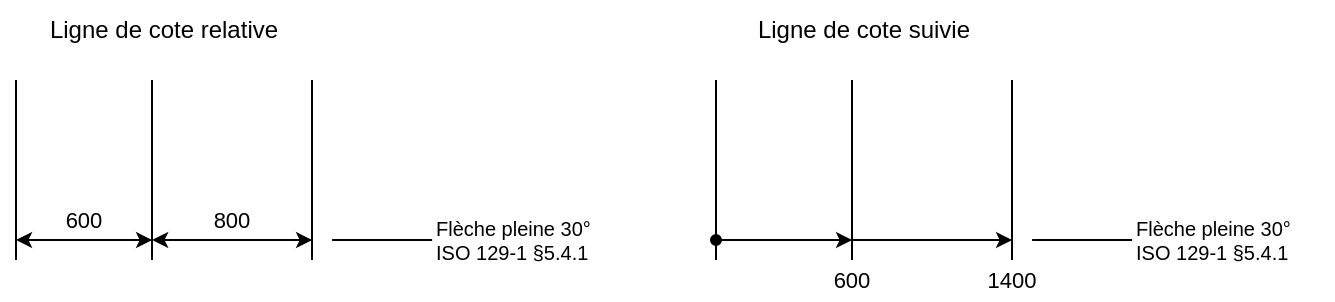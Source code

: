 <mxfile>
    <diagram id="5uO1JTw2cEZq2z6eOiw_" name="Page-1">
        <mxGraphModel dx="433" dy="635" grid="1" gridSize="10" guides="1" tooltips="1" connect="1" arrows="1" fold="1" page="1" pageScale="1" pageWidth="850" pageHeight="1100" math="0" shadow="0">
            <root>
                <mxCell id="0"/>
                <mxCell id="1" parent="0"/>
                <mxCell id="2" value="" style="endArrow=classic;startArrow=classic;html=1;rounded=0;strokeWidth=1;fontFamily=Helvetica;fontSize=15;fontColor=#FF0000;startSize=5;endSize=5;jumpStyle=none;sourcePerimeterSpacing=0;" edge="1" parent="1">
                    <mxGeometry width="50" height="50" relative="1" as="geometry">
                        <mxPoint x="88.06" y="370.0" as="sourcePoint"/>
                        <mxPoint x="168.06" y="370.0" as="targetPoint"/>
                    </mxGeometry>
                </mxCell>
                <mxCell id="3" value="" style="endArrow=none;html=1;rounded=0;strokeWidth=1;fontFamily=Helvetica;fontSize=15;fontColor=#FF0000;startSize=5;endSize=5;sourcePerimeterSpacing=0;jumpStyle=none;" edge="1" parent="1">
                    <mxGeometry width="50" height="50" relative="1" as="geometry">
                        <mxPoint x="168" y="380.0" as="sourcePoint"/>
                        <mxPoint x="168" y="290.0" as="targetPoint"/>
                    </mxGeometry>
                </mxCell>
                <mxCell id="4" value="" style="endArrow=none;html=1;rounded=0;strokeWidth=1;fontFamily=Helvetica;fontSize=15;fontColor=#FF0000;startSize=5;endSize=5;sourcePerimeterSpacing=0;jumpStyle=none;" edge="1" parent="1">
                    <mxGeometry width="50" height="50" relative="1" as="geometry">
                        <mxPoint x="88" y="380.0" as="sourcePoint"/>
                        <mxPoint x="88" y="290.0" as="targetPoint"/>
                    </mxGeometry>
                </mxCell>
                <mxCell id="5" value="800" style="text;html=1;strokeColor=none;fillColor=none;align=center;verticalAlign=middle;whiteSpace=wrap;rounded=0;fillStyle=auto;fontFamily=Helvetica;fontSize=11;fontColor=#000000;" vertex="1" parent="1">
                    <mxGeometry x="88.06" y="350.0" width="80" height="20" as="geometry"/>
                </mxCell>
                <mxCell id="6" style="edgeStyle=none;rounded=0;jumpStyle=none;orthogonalLoop=1;jettySize=auto;html=1;strokeWidth=1;fontFamily=Helvetica;fontSize=11;fontColor=#000000;endArrow=none;endFill=0;startSize=5;endSize=5;sourcePerimeterSpacing=0;" edge="1" parent="1" source="7">
                    <mxGeometry relative="1" as="geometry">
                        <mxPoint x="178.06" y="370.0" as="targetPoint"/>
                    </mxGeometry>
                </mxCell>
                <mxCell id="7" value="Flèche pleine 30°&lt;br&gt;ISO 129-1 §5.4.1" style="text;html=1;align=left;verticalAlign=middle;resizable=0;points=[];autosize=1;strokeColor=none;fillColor=none;fontSize=10;fontFamily=Helvetica;" vertex="1" parent="1">
                    <mxGeometry x="228.06" y="350.0" width="100" height="40" as="geometry"/>
                </mxCell>
                <mxCell id="8" value="Ligne de cote relative" style="text;strokeColor=none;align=center;fillColor=none;html=1;verticalAlign=middle;whiteSpace=wrap;rounded=0;" vertex="1" parent="1">
                    <mxGeometry x="20" y="250" width="148.06" height="30" as="geometry"/>
                </mxCell>
                <mxCell id="9" value="" style="endArrow=classic;startArrow=classic;html=1;rounded=0;strokeWidth=1;fontFamily=Helvetica;fontSize=15;fontColor=#FF0000;startSize=5;endSize=5;jumpStyle=none;sourcePerimeterSpacing=0;exitX=0;exitY=1;exitDx=0;exitDy=0;" edge="1" parent="1" source="11">
                    <mxGeometry width="50" height="50" relative="1" as="geometry">
                        <mxPoint x="8.06" y="370.0" as="sourcePoint"/>
                        <mxPoint x="88.06" y="370.0" as="targetPoint"/>
                    </mxGeometry>
                </mxCell>
                <mxCell id="10" value="" style="endArrow=none;html=1;rounded=0;strokeWidth=1;fontFamily=Helvetica;fontSize=15;fontColor=#FF0000;startSize=5;endSize=5;sourcePerimeterSpacing=0;jumpStyle=none;" edge="1" parent="1">
                    <mxGeometry width="50" height="50" relative="1" as="geometry">
                        <mxPoint x="20" y="380.0" as="sourcePoint"/>
                        <mxPoint x="20" y="290.0" as="targetPoint"/>
                    </mxGeometry>
                </mxCell>
                <mxCell id="11" value="600" style="text;html=1;strokeColor=none;fillColor=none;align=center;verticalAlign=middle;whiteSpace=wrap;rounded=0;fillStyle=auto;fontFamily=Helvetica;fontSize=11;fontColor=#000000;" vertex="1" parent="1">
                    <mxGeometry x="20" y="350" width="68.06" height="20" as="geometry"/>
                </mxCell>
                <mxCell id="12" value="" style="endArrow=classic;startArrow=none;html=1;rounded=0;strokeWidth=1;fontFamily=Helvetica;fontSize=15;fontColor=#FF0000;startSize=5;endSize=5;jumpStyle=none;sourcePerimeterSpacing=0;startFill=0;" edge="1" parent="1">
                    <mxGeometry width="50" height="50" relative="1" as="geometry">
                        <mxPoint x="438.06" y="370.0" as="sourcePoint"/>
                        <mxPoint x="518.06" y="370.0" as="targetPoint"/>
                    </mxGeometry>
                </mxCell>
                <mxCell id="13" value="" style="endArrow=none;html=1;rounded=0;strokeWidth=1;fontFamily=Helvetica;fontSize=15;fontColor=#FF0000;startSize=5;endSize=5;sourcePerimeterSpacing=0;jumpStyle=none;" edge="1" parent="1">
                    <mxGeometry width="50" height="50" relative="1" as="geometry">
                        <mxPoint x="518" y="380.0" as="sourcePoint"/>
                        <mxPoint x="518" y="290.0" as="targetPoint"/>
                    </mxGeometry>
                </mxCell>
                <mxCell id="14" value="" style="endArrow=none;html=1;rounded=0;strokeWidth=1;fontFamily=Helvetica;fontSize=15;fontColor=#FF0000;startSize=5;endSize=5;sourcePerimeterSpacing=0;jumpStyle=none;" edge="1" parent="1">
                    <mxGeometry width="50" height="50" relative="1" as="geometry">
                        <mxPoint x="438" y="380.0" as="sourcePoint"/>
                        <mxPoint x="438" y="290.0" as="targetPoint"/>
                    </mxGeometry>
                </mxCell>
                <mxCell id="15" value="1400" style="text;html=1;strokeColor=none;fillColor=none;align=center;verticalAlign=middle;whiteSpace=wrap;rounded=0;fillStyle=auto;fontFamily=Helvetica;fontSize=11;fontColor=#000000;" vertex="1" parent="1">
                    <mxGeometry x="478.0" y="380.0" width="80" height="20" as="geometry"/>
                </mxCell>
                <mxCell id="16" style="edgeStyle=none;rounded=0;jumpStyle=none;orthogonalLoop=1;jettySize=auto;html=1;strokeWidth=1;fontFamily=Helvetica;fontSize=11;fontColor=#000000;endArrow=none;endFill=0;startSize=5;endSize=5;sourcePerimeterSpacing=0;" edge="1" parent="1" source="17">
                    <mxGeometry relative="1" as="geometry">
                        <mxPoint x="528.06" y="370.0" as="targetPoint"/>
                    </mxGeometry>
                </mxCell>
                <mxCell id="17" value="Flèche pleine 30°&lt;br&gt;ISO 129-1 §5.4.1" style="text;html=1;align=left;verticalAlign=middle;resizable=0;points=[];autosize=1;strokeColor=none;fillColor=none;fontSize=10;fontFamily=Helvetica;" vertex="1" parent="1">
                    <mxGeometry x="578.06" y="350.0" width="100" height="40" as="geometry"/>
                </mxCell>
                <mxCell id="18" value="Ligne de cote suivie" style="text;strokeColor=none;align=center;fillColor=none;html=1;verticalAlign=middle;whiteSpace=wrap;rounded=0;" vertex="1" parent="1">
                    <mxGeometry x="370" y="250" width="148.06" height="30" as="geometry"/>
                </mxCell>
                <mxCell id="19" value="" style="endArrow=classic;startArrow=oval;html=1;rounded=0;strokeWidth=1;fontFamily=Helvetica;fontSize=15;fontColor=#FF0000;startSize=5;endSize=5;jumpStyle=none;sourcePerimeterSpacing=0;startFill=1;" edge="1" parent="1">
                    <mxGeometry width="50" height="50" relative="1" as="geometry">
                        <mxPoint x="370" y="370" as="sourcePoint"/>
                        <mxPoint x="438.06" y="370.0" as="targetPoint"/>
                    </mxGeometry>
                </mxCell>
                <mxCell id="20" value="" style="endArrow=none;html=1;rounded=0;strokeWidth=1;fontFamily=Helvetica;fontSize=15;fontColor=#FF0000;startSize=5;endSize=5;sourcePerimeterSpacing=0;jumpStyle=none;" edge="1" parent="1">
                    <mxGeometry width="50" height="50" relative="1" as="geometry">
                        <mxPoint x="370" y="380.0" as="sourcePoint"/>
                        <mxPoint x="370" y="290.0" as="targetPoint"/>
                    </mxGeometry>
                </mxCell>
                <mxCell id="21" value="600" style="text;html=1;strokeColor=none;fillColor=none;align=center;verticalAlign=middle;whiteSpace=wrap;rounded=0;fillStyle=auto;fontFamily=Helvetica;fontSize=11;fontColor=#000000;" vertex="1" parent="1">
                    <mxGeometry x="408" y="380" width="60" height="20" as="geometry"/>
                </mxCell>
            </root>
        </mxGraphModel>
    </diagram>
</mxfile>